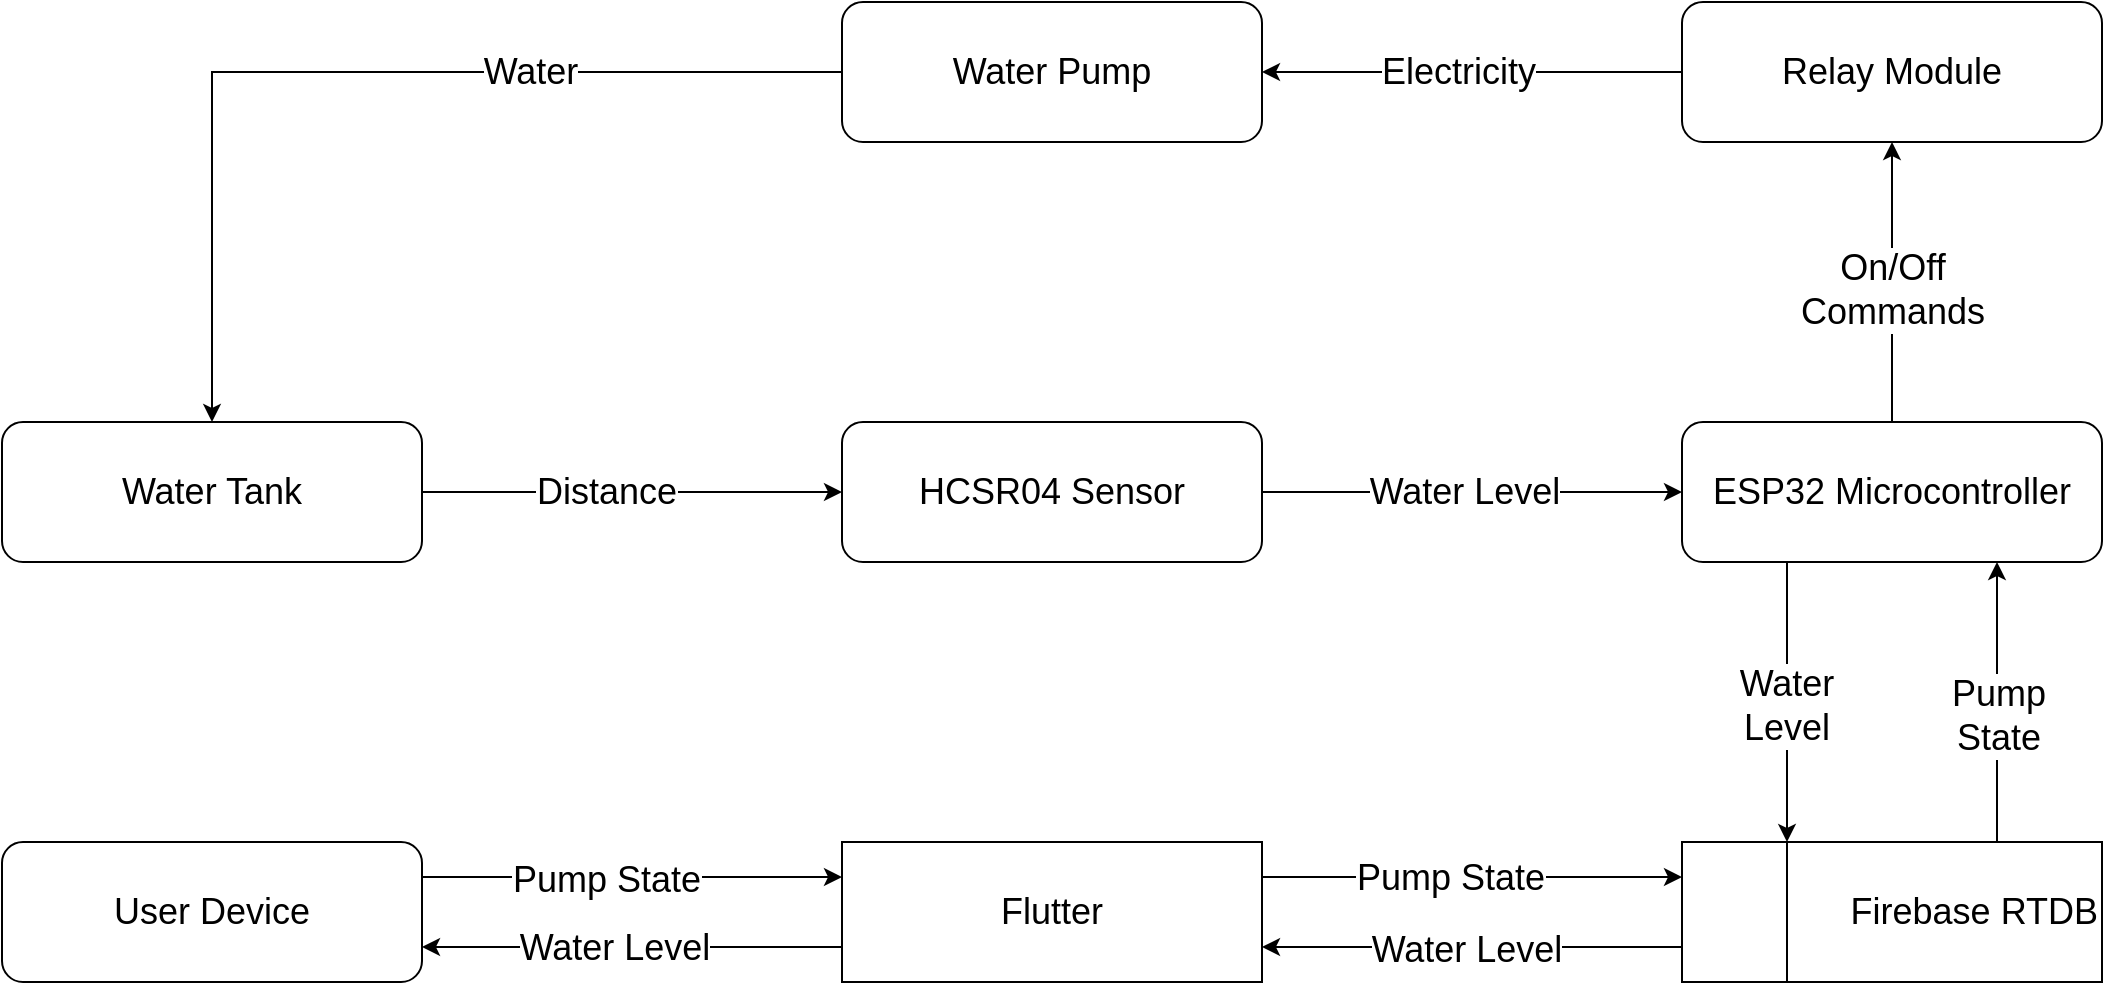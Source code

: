 <mxfile version="22.1.4" type="device">
  <diagram name="Page-1" id="ue9gtNWL3YXjvOsM27Ju">
    <mxGraphModel dx="1566" dy="1060" grid="1" gridSize="10" guides="1" tooltips="1" connect="1" arrows="1" fold="1" page="1" pageScale="1" pageWidth="1100" pageHeight="850" math="0" shadow="0">
      <root>
        <mxCell id="0" />
        <mxCell id="1" parent="0" />
        <mxCell id="mhc4V3CFEjf-0lSNexlr-42" value="" style="group;fontSize=18;" vertex="1" connectable="0" parent="1">
          <mxGeometry x="25" y="180" width="1050" height="490" as="geometry" />
        </mxCell>
        <mxCell id="mhc4V3CFEjf-0lSNexlr-1" value="Water Tank" style="rounded=1;whiteSpace=wrap;html=1;fontSize=18;" vertex="1" parent="mhc4V3CFEjf-0lSNexlr-42">
          <mxGeometry y="210" width="210" height="70" as="geometry" />
        </mxCell>
        <mxCell id="mhc4V3CFEjf-0lSNexlr-3" value="HCSR04 Sensor" style="rounded=1;whiteSpace=wrap;html=1;fontSize=18;" vertex="1" parent="mhc4V3CFEjf-0lSNexlr-42">
          <mxGeometry x="420" y="210" width="210" height="70" as="geometry" />
        </mxCell>
        <mxCell id="mhc4V3CFEjf-0lSNexlr-17" style="edgeStyle=orthogonalEdgeStyle;rounded=0;orthogonalLoop=1;jettySize=auto;html=1;exitX=1;exitY=0.5;exitDx=0;exitDy=0;entryX=0;entryY=0.5;entryDx=0;entryDy=0;fontSize=18;" edge="1" parent="mhc4V3CFEjf-0lSNexlr-42" source="mhc4V3CFEjf-0lSNexlr-1" target="mhc4V3CFEjf-0lSNexlr-3">
          <mxGeometry relative="1" as="geometry">
            <Array as="points" />
          </mxGeometry>
        </mxCell>
        <mxCell id="mhc4V3CFEjf-0lSNexlr-21" value="Distance" style="edgeLabel;html=1;align=center;verticalAlign=middle;resizable=0;points=[];fontSize=18;" vertex="1" connectable="0" parent="mhc4V3CFEjf-0lSNexlr-17">
          <mxGeometry x="-0.122" relative="1" as="geometry">
            <mxPoint as="offset" />
          </mxGeometry>
        </mxCell>
        <mxCell id="mhc4V3CFEjf-0lSNexlr-4" value="ESP32 Microcontroller" style="rounded=1;whiteSpace=wrap;html=1;fontSize=18;" vertex="1" parent="mhc4V3CFEjf-0lSNexlr-42">
          <mxGeometry x="840" y="210" width="210" height="70" as="geometry" />
        </mxCell>
        <mxCell id="mhc4V3CFEjf-0lSNexlr-22" style="edgeStyle=orthogonalEdgeStyle;rounded=0;orthogonalLoop=1;jettySize=auto;html=1;entryX=0;entryY=0.5;entryDx=0;entryDy=0;fontSize=18;" edge="1" parent="mhc4V3CFEjf-0lSNexlr-42" source="mhc4V3CFEjf-0lSNexlr-3" target="mhc4V3CFEjf-0lSNexlr-4">
          <mxGeometry relative="1" as="geometry" />
        </mxCell>
        <mxCell id="mhc4V3CFEjf-0lSNexlr-23" value="Water Level" style="edgeLabel;html=1;align=center;verticalAlign=middle;resizable=0;points=[];fontSize=18;" vertex="1" connectable="0" parent="mhc4V3CFEjf-0lSNexlr-22">
          <mxGeometry x="-0.084" y="-1" relative="1" as="geometry">
            <mxPoint x="5" y="-1" as="offset" />
          </mxGeometry>
        </mxCell>
        <mxCell id="mhc4V3CFEjf-0lSNexlr-6" value="Relay Module" style="rounded=1;whiteSpace=wrap;html=1;fontSize=18;" vertex="1" parent="mhc4V3CFEjf-0lSNexlr-42">
          <mxGeometry x="840" width="210" height="70" as="geometry" />
        </mxCell>
        <mxCell id="mhc4V3CFEjf-0lSNexlr-24" style="edgeStyle=orthogonalEdgeStyle;rounded=0;orthogonalLoop=1;jettySize=auto;html=1;entryX=0.5;entryY=1;entryDx=0;entryDy=0;fontSize=18;" edge="1" parent="mhc4V3CFEjf-0lSNexlr-42" source="mhc4V3CFEjf-0lSNexlr-4" target="mhc4V3CFEjf-0lSNexlr-6">
          <mxGeometry relative="1" as="geometry" />
        </mxCell>
        <mxCell id="mhc4V3CFEjf-0lSNexlr-25" value="On/Off&lt;br style=&quot;font-size: 18px;&quot;&gt;Commands" style="edgeLabel;html=1;align=center;verticalAlign=middle;resizable=0;points=[];fontSize=18;" vertex="1" connectable="0" parent="mhc4V3CFEjf-0lSNexlr-24">
          <mxGeometry x="-0.055" relative="1" as="geometry">
            <mxPoint as="offset" />
          </mxGeometry>
        </mxCell>
        <mxCell id="mhc4V3CFEjf-0lSNexlr-30" style="edgeStyle=orthogonalEdgeStyle;rounded=0;orthogonalLoop=1;jettySize=auto;html=1;exitX=0.75;exitY=0;exitDx=0;exitDy=0;entryX=0.75;entryY=1;entryDx=0;entryDy=0;fontSize=18;" edge="1" parent="mhc4V3CFEjf-0lSNexlr-42" source="mhc4V3CFEjf-0lSNexlr-9" target="mhc4V3CFEjf-0lSNexlr-4">
          <mxGeometry relative="1" as="geometry" />
        </mxCell>
        <mxCell id="mhc4V3CFEjf-0lSNexlr-37" value="Pump&lt;br style=&quot;font-size: 18px;&quot;&gt;State" style="edgeLabel;html=1;align=center;verticalAlign=middle;resizable=0;points=[];fontSize=18;" vertex="1" connectable="0" parent="mhc4V3CFEjf-0lSNexlr-30">
          <mxGeometry x="-0.098" relative="1" as="geometry">
            <mxPoint as="offset" />
          </mxGeometry>
        </mxCell>
        <mxCell id="mhc4V3CFEjf-0lSNexlr-9" value="Firebase RTDB" style="html=1;whiteSpace=wrap;container=1;recursiveResize=0;collapsible=0;align=right;fontSize=18;" vertex="1" parent="mhc4V3CFEjf-0lSNexlr-42">
          <mxGeometry x="840" y="420" width="210" height="70" as="geometry" />
        </mxCell>
        <mxCell id="mhc4V3CFEjf-0lSNexlr-29" style="edgeStyle=orthogonalEdgeStyle;rounded=0;orthogonalLoop=1;jettySize=auto;html=1;exitX=0.25;exitY=1;exitDx=0;exitDy=0;entryX=0.25;entryY=0;entryDx=0;entryDy=0;fontSize=18;" edge="1" parent="mhc4V3CFEjf-0lSNexlr-42" source="mhc4V3CFEjf-0lSNexlr-4" target="mhc4V3CFEjf-0lSNexlr-9">
          <mxGeometry relative="1" as="geometry" />
        </mxCell>
        <mxCell id="mhc4V3CFEjf-0lSNexlr-36" value="Water&lt;br style=&quot;font-size: 18px;&quot;&gt;Level" style="edgeLabel;html=1;align=center;verticalAlign=middle;resizable=0;points=[];fontSize=18;" vertex="1" connectable="0" parent="mhc4V3CFEjf-0lSNexlr-29">
          <mxGeometry x="0.021" y="-1" relative="1" as="geometry">
            <mxPoint as="offset" />
          </mxGeometry>
        </mxCell>
        <mxCell id="mhc4V3CFEjf-0lSNexlr-11" value="" style="endArrow=none;html=1;rounded=0;exitX=0.25;exitY=1;exitDx=0;exitDy=0;entryX=0.25;entryY=0;entryDx=0;entryDy=0;fontSize=18;" edge="1" parent="mhc4V3CFEjf-0lSNexlr-42" source="mhc4V3CFEjf-0lSNexlr-9" target="mhc4V3CFEjf-0lSNexlr-9">
          <mxGeometry width="50" height="50" relative="1" as="geometry">
            <mxPoint x="455" y="437.5" as="sourcePoint" />
            <mxPoint x="542.5" y="350" as="targetPoint" />
          </mxGeometry>
        </mxCell>
        <mxCell id="mhc4V3CFEjf-0lSNexlr-31" style="edgeStyle=orthogonalEdgeStyle;rounded=0;orthogonalLoop=1;jettySize=auto;html=1;exitX=1;exitY=0.25;exitDx=0;exitDy=0;entryX=0;entryY=0.25;entryDx=0;entryDy=0;fontSize=18;" edge="1" parent="mhc4V3CFEjf-0lSNexlr-42" source="mhc4V3CFEjf-0lSNexlr-13" target="mhc4V3CFEjf-0lSNexlr-9">
          <mxGeometry relative="1" as="geometry" />
        </mxCell>
        <mxCell id="mhc4V3CFEjf-0lSNexlr-39" value="Pump State" style="edgeLabel;html=1;align=center;verticalAlign=middle;resizable=0;points=[];fontSize=18;" vertex="1" connectable="0" parent="mhc4V3CFEjf-0lSNexlr-31">
          <mxGeometry x="-0.11" relative="1" as="geometry">
            <mxPoint as="offset" />
          </mxGeometry>
        </mxCell>
        <mxCell id="mhc4V3CFEjf-0lSNexlr-13" value="Flutter" style="rounded=0;whiteSpace=wrap;html=1;fontSize=18;" vertex="1" parent="mhc4V3CFEjf-0lSNexlr-42">
          <mxGeometry x="420" y="420" width="210" height="70" as="geometry" />
        </mxCell>
        <mxCell id="mhc4V3CFEjf-0lSNexlr-32" style="edgeStyle=orthogonalEdgeStyle;rounded=0;orthogonalLoop=1;jettySize=auto;html=1;exitX=0;exitY=0.75;exitDx=0;exitDy=0;entryX=1;entryY=0.75;entryDx=0;entryDy=0;fontSize=18;" edge="1" parent="mhc4V3CFEjf-0lSNexlr-42" source="mhc4V3CFEjf-0lSNexlr-9" target="mhc4V3CFEjf-0lSNexlr-13">
          <mxGeometry relative="1" as="geometry" />
        </mxCell>
        <mxCell id="mhc4V3CFEjf-0lSNexlr-38" value="Water Level" style="edgeLabel;html=1;align=center;verticalAlign=middle;resizable=0;points=[];fontSize=18;" vertex="1" connectable="0" parent="mhc4V3CFEjf-0lSNexlr-32">
          <mxGeometry x="0.033" y="1" relative="1" as="geometry">
            <mxPoint as="offset" />
          </mxGeometry>
        </mxCell>
        <mxCell id="mhc4V3CFEjf-0lSNexlr-35" style="edgeStyle=orthogonalEdgeStyle;rounded=0;orthogonalLoop=1;jettySize=auto;html=1;exitX=1;exitY=0.25;exitDx=0;exitDy=0;entryX=0;entryY=0.25;entryDx=0;entryDy=0;fontSize=18;" edge="1" parent="mhc4V3CFEjf-0lSNexlr-42" source="mhc4V3CFEjf-0lSNexlr-15" target="mhc4V3CFEjf-0lSNexlr-13">
          <mxGeometry relative="1" as="geometry" />
        </mxCell>
        <mxCell id="mhc4V3CFEjf-0lSNexlr-40" value="Pump State" style="edgeLabel;html=1;align=center;verticalAlign=middle;resizable=0;points=[];fontSize=18;" vertex="1" connectable="0" parent="mhc4V3CFEjf-0lSNexlr-35">
          <mxGeometry x="-0.127" y="-1" relative="1" as="geometry">
            <mxPoint as="offset" />
          </mxGeometry>
        </mxCell>
        <mxCell id="mhc4V3CFEjf-0lSNexlr-15" value="User Device" style="rounded=1;whiteSpace=wrap;html=1;fontSize=18;" vertex="1" parent="mhc4V3CFEjf-0lSNexlr-42">
          <mxGeometry y="420" width="210" height="70" as="geometry" />
        </mxCell>
        <mxCell id="mhc4V3CFEjf-0lSNexlr-34" style="edgeStyle=orthogonalEdgeStyle;rounded=0;orthogonalLoop=1;jettySize=auto;html=1;exitX=0;exitY=0.75;exitDx=0;exitDy=0;entryX=1;entryY=0.75;entryDx=0;entryDy=0;fontSize=18;" edge="1" parent="mhc4V3CFEjf-0lSNexlr-42" source="mhc4V3CFEjf-0lSNexlr-13" target="mhc4V3CFEjf-0lSNexlr-15">
          <mxGeometry relative="1" as="geometry" />
        </mxCell>
        <mxCell id="mhc4V3CFEjf-0lSNexlr-41" value="Water Level" style="edgeLabel;html=1;align=center;verticalAlign=middle;resizable=0;points=[];fontSize=18;" vertex="1" connectable="0" parent="mhc4V3CFEjf-0lSNexlr-34">
          <mxGeometry x="0.085" relative="1" as="geometry">
            <mxPoint as="offset" />
          </mxGeometry>
        </mxCell>
        <mxCell id="mhc4V3CFEjf-0lSNexlr-19" style="edgeStyle=orthogonalEdgeStyle;rounded=0;orthogonalLoop=1;jettySize=auto;html=1;exitX=0;exitY=0.5;exitDx=0;exitDy=0;entryX=0.5;entryY=0;entryDx=0;entryDy=0;fontSize=18;" edge="1" parent="mhc4V3CFEjf-0lSNexlr-42" source="mhc4V3CFEjf-0lSNexlr-16" target="mhc4V3CFEjf-0lSNexlr-1">
          <mxGeometry relative="1" as="geometry">
            <Array as="points">
              <mxPoint x="105" y="35" />
            </Array>
          </mxGeometry>
        </mxCell>
        <mxCell id="mhc4V3CFEjf-0lSNexlr-20" value="Water" style="edgeLabel;html=1;align=center;verticalAlign=middle;resizable=0;points=[];fontSize=18;" vertex="1" connectable="0" parent="mhc4V3CFEjf-0lSNexlr-19">
          <mxGeometry x="-0.431" relative="1" as="geometry">
            <mxPoint x="-17" as="offset" />
          </mxGeometry>
        </mxCell>
        <mxCell id="mhc4V3CFEjf-0lSNexlr-16" value="Water Pump" style="rounded=1;whiteSpace=wrap;html=1;fontSize=18;" vertex="1" parent="mhc4V3CFEjf-0lSNexlr-42">
          <mxGeometry x="420" width="210" height="70" as="geometry" />
        </mxCell>
        <mxCell id="mhc4V3CFEjf-0lSNexlr-26" style="edgeStyle=orthogonalEdgeStyle;rounded=0;orthogonalLoop=1;jettySize=auto;html=1;entryX=1;entryY=0.5;entryDx=0;entryDy=0;fontSize=18;" edge="1" parent="mhc4V3CFEjf-0lSNexlr-42" source="mhc4V3CFEjf-0lSNexlr-6" target="mhc4V3CFEjf-0lSNexlr-16">
          <mxGeometry relative="1" as="geometry" />
        </mxCell>
        <mxCell id="mhc4V3CFEjf-0lSNexlr-27" value="Electricity" style="edgeLabel;html=1;align=center;verticalAlign=middle;resizable=0;points=[];fontSize=18;" vertex="1" connectable="0" parent="mhc4V3CFEjf-0lSNexlr-26">
          <mxGeometry x="0.141" relative="1" as="geometry">
            <mxPoint x="8" as="offset" />
          </mxGeometry>
        </mxCell>
      </root>
    </mxGraphModel>
  </diagram>
</mxfile>
